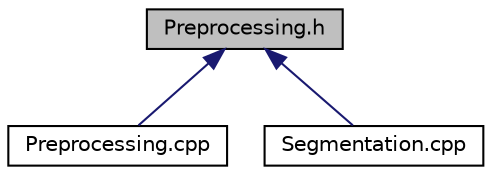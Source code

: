 digraph "Preprocessing.h"
{
 // LATEX_PDF_SIZE
  edge [fontname="Helvetica",fontsize="10",labelfontname="Helvetica",labelfontsize="10"];
  node [fontname="Helvetica",fontsize="10",shape=record];
  Node1 [label="Preprocessing.h",height=0.2,width=0.4,color="black", fillcolor="grey75", style="filled", fontcolor="black",tooltip="The preprocessing header, which declares all methods requires to process DEMs before segmentaton can ..."];
  Node1 -> Node2 [dir="back",color="midnightblue",fontsize="10",style="solid",fontname="Helvetica"];
  Node2 [label="Preprocessing.cpp",height=0.2,width=0.4,color="black", fillcolor="white", style="filled",URL="$Preprocessing_8cpp.html",tooltip="The preprocessing definition file, which defines all methods requires to process DEMs before segmenta..."];
  Node1 -> Node3 [dir="back",color="midnightblue",fontsize="10",style="solid",fontname="Helvetica"];
  Node3 [label="Segmentation.cpp",height=0.2,width=0.4,color="black", fillcolor="white", style="filled",URL="$Segmentation_8cpp.html",tooltip="The segmentation definition file, which defines the methods to be used when segmenting DEMs."];
}
